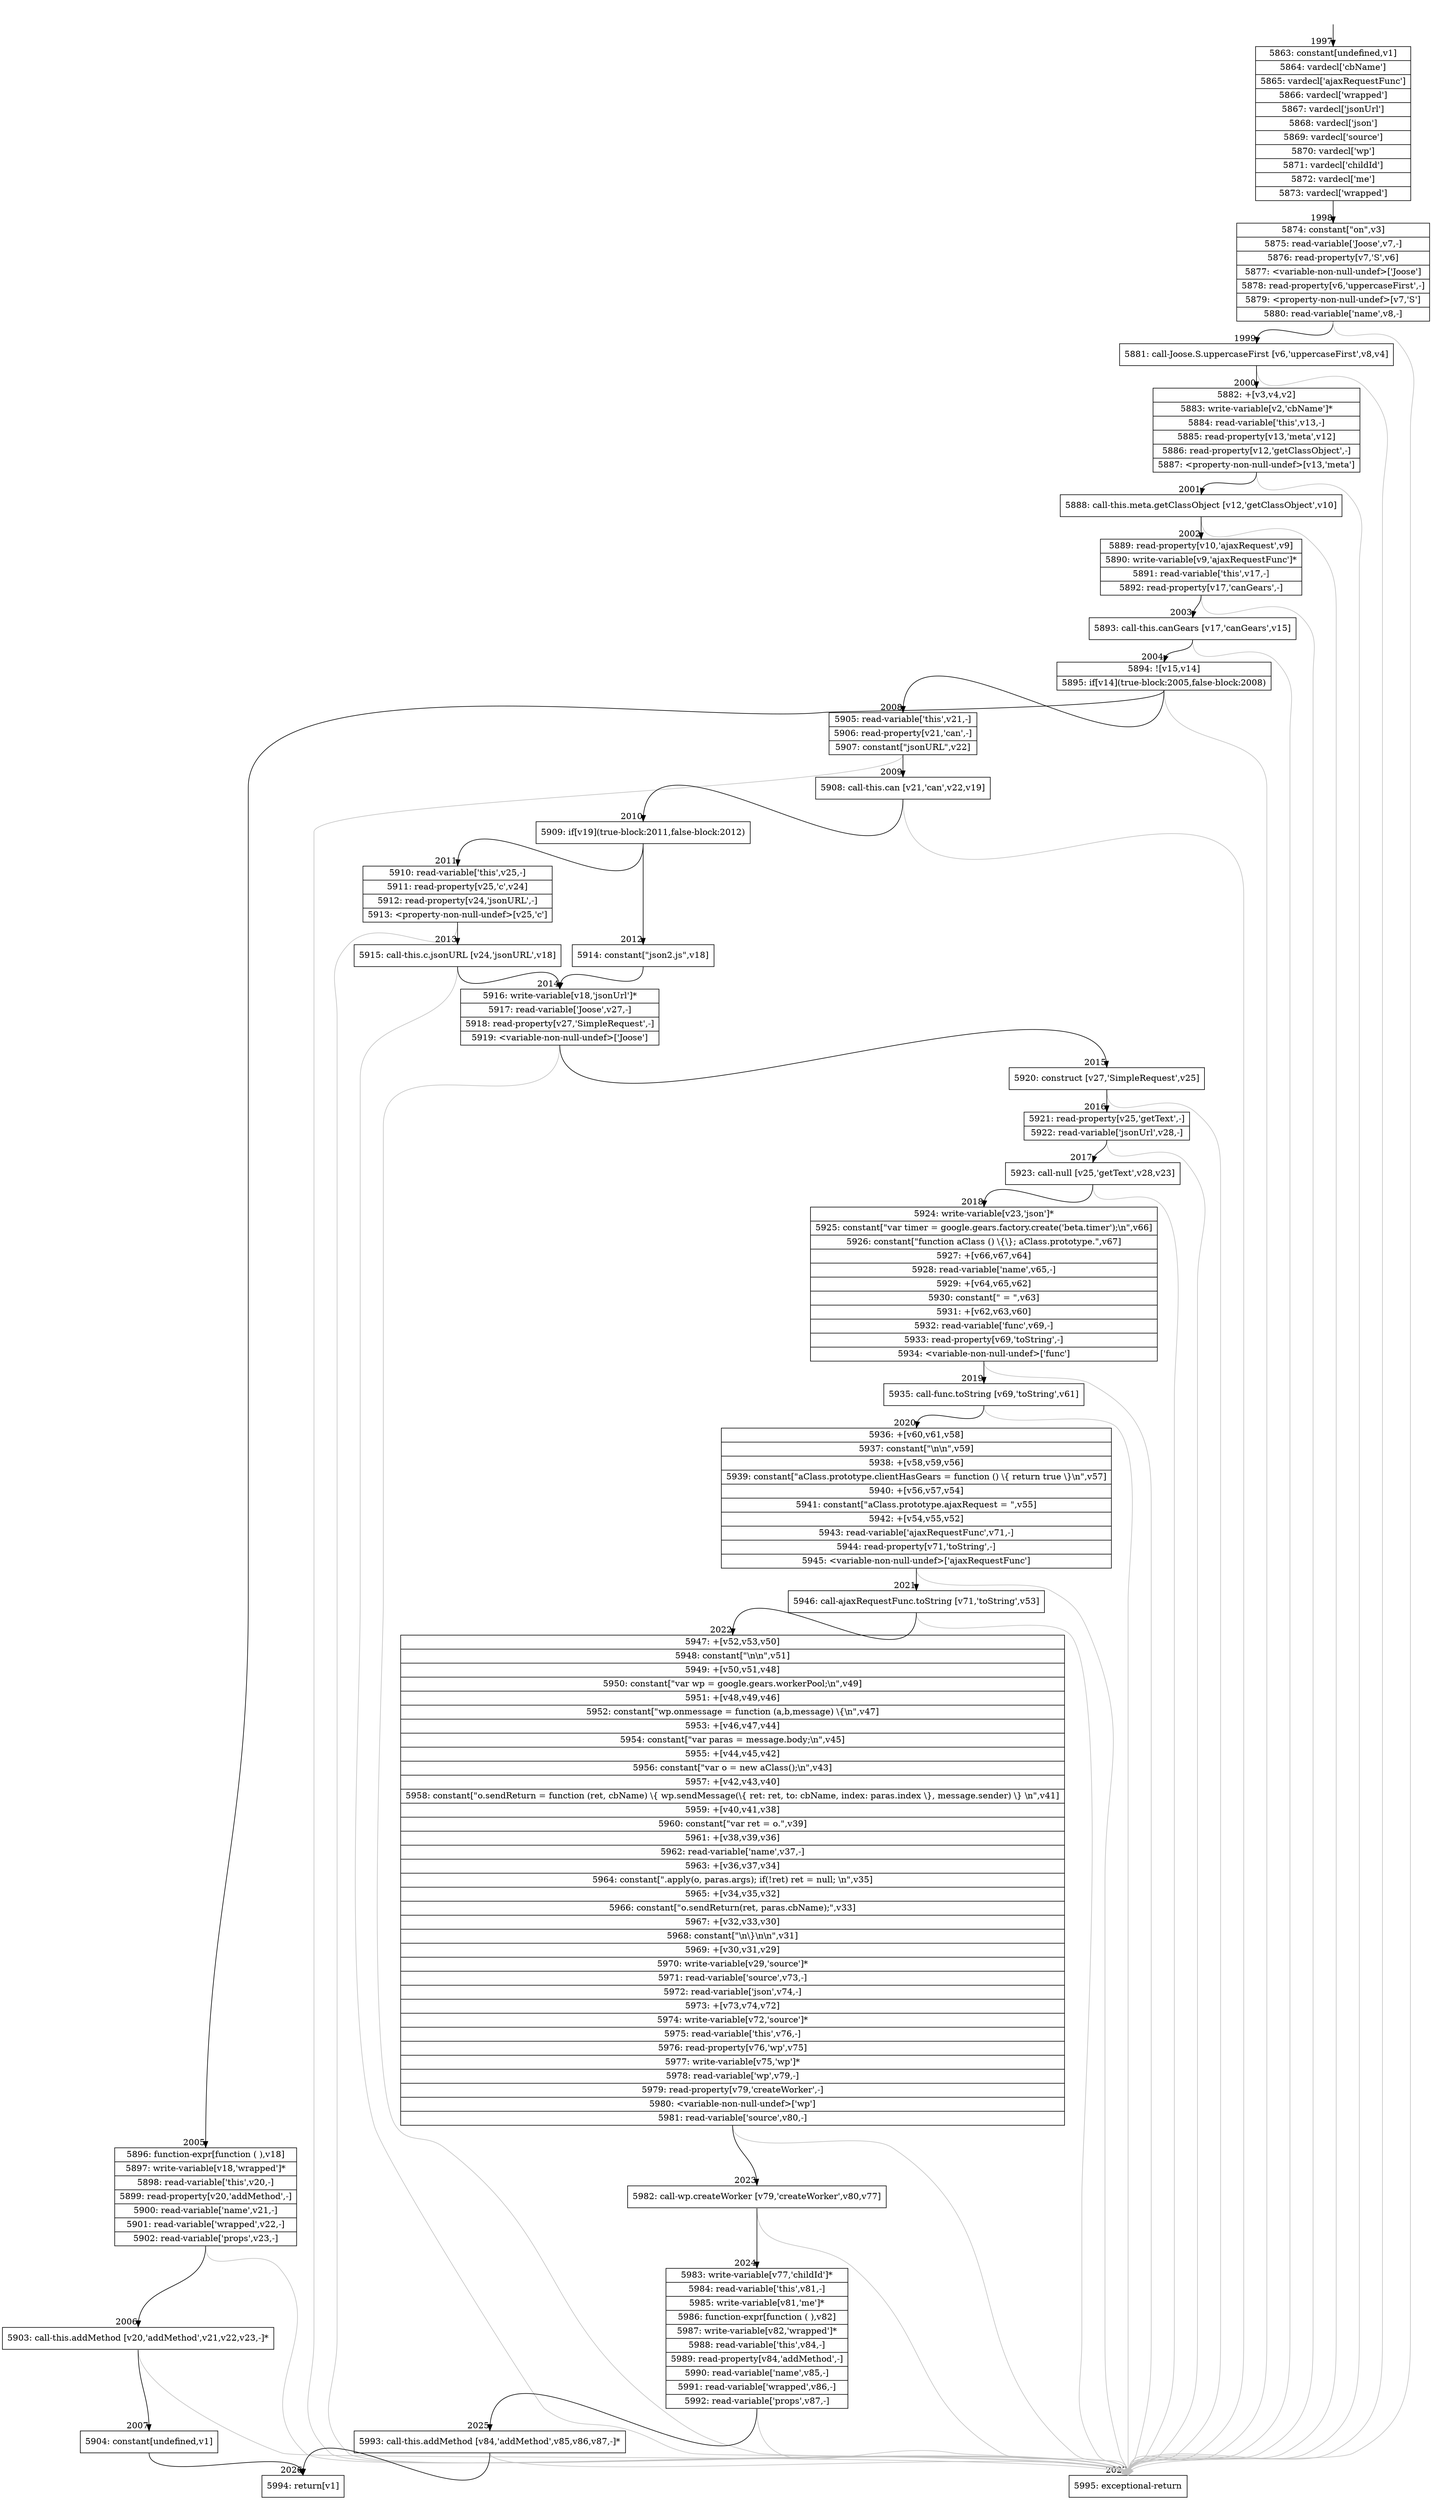 digraph {
rankdir="TD"
BB_entry228[shape=none,label=""];
BB_entry228 -> BB1997 [tailport=s, headport=n, headlabel="    1997"]
BB1997 [shape=record label="{5863: constant[undefined,v1]|5864: vardecl['cbName']|5865: vardecl['ajaxRequestFunc']|5866: vardecl['wrapped']|5867: vardecl['jsonUrl']|5868: vardecl['json']|5869: vardecl['source']|5870: vardecl['wp']|5871: vardecl['childId']|5872: vardecl['me']|5873: vardecl['wrapped']}" ] 
BB1997 -> BB1998 [tailport=s, headport=n, headlabel="      1998"]
BB1998 [shape=record label="{5874: constant[\"on\",v3]|5875: read-variable['Joose',v7,-]|5876: read-property[v7,'S',v6]|5877: \<variable-non-null-undef\>['Joose']|5878: read-property[v6,'uppercaseFirst',-]|5879: \<property-non-null-undef\>[v7,'S']|5880: read-variable['name',v8,-]}" ] 
BB1998 -> BB1999 [tailport=s, headport=n, headlabel="      1999"]
BB1998 -> BB2027 [tailport=s, headport=n, color=gray, headlabel="      2027"]
BB1999 [shape=record label="{5881: call-Joose.S.uppercaseFirst [v6,'uppercaseFirst',v8,v4]}" ] 
BB1999 -> BB2000 [tailport=s, headport=n, headlabel="      2000"]
BB1999 -> BB2027 [tailport=s, headport=n, color=gray]
BB2000 [shape=record label="{5882: +[v3,v4,v2]|5883: write-variable[v2,'cbName']*|5884: read-variable['this',v13,-]|5885: read-property[v13,'meta',v12]|5886: read-property[v12,'getClassObject',-]|5887: \<property-non-null-undef\>[v13,'meta']}" ] 
BB2000 -> BB2001 [tailport=s, headport=n, headlabel="      2001"]
BB2000 -> BB2027 [tailport=s, headport=n, color=gray]
BB2001 [shape=record label="{5888: call-this.meta.getClassObject [v12,'getClassObject',v10]}" ] 
BB2001 -> BB2002 [tailport=s, headport=n, headlabel="      2002"]
BB2001 -> BB2027 [tailport=s, headport=n, color=gray]
BB2002 [shape=record label="{5889: read-property[v10,'ajaxRequest',v9]|5890: write-variable[v9,'ajaxRequestFunc']*|5891: read-variable['this',v17,-]|5892: read-property[v17,'canGears',-]}" ] 
BB2002 -> BB2003 [tailport=s, headport=n, headlabel="      2003"]
BB2002 -> BB2027 [tailport=s, headport=n, color=gray]
BB2003 [shape=record label="{5893: call-this.canGears [v17,'canGears',v15]}" ] 
BB2003 -> BB2004 [tailport=s, headport=n, headlabel="      2004"]
BB2003 -> BB2027 [tailport=s, headport=n, color=gray]
BB2004 [shape=record label="{5894: ![v15,v14]|5895: if[v14](true-block:2005,false-block:2008)}" ] 
BB2004 -> BB2005 [tailport=s, headport=n, headlabel="      2005"]
BB2004 -> BB2008 [tailport=s, headport=n, headlabel="      2008"]
BB2004 -> BB2027 [tailport=s, headport=n, color=gray]
BB2005 [shape=record label="{5896: function-expr[function ( ),v18]|5897: write-variable[v18,'wrapped']*|5898: read-variable['this',v20,-]|5899: read-property[v20,'addMethod',-]|5900: read-variable['name',v21,-]|5901: read-variable['wrapped',v22,-]|5902: read-variable['props',v23,-]}" ] 
BB2005 -> BB2006 [tailport=s, headport=n, headlabel="      2006"]
BB2005 -> BB2027 [tailport=s, headport=n, color=gray]
BB2006 [shape=record label="{5903: call-this.addMethod [v20,'addMethod',v21,v22,v23,-]*}" ] 
BB2006 -> BB2007 [tailport=s, headport=n, headlabel="      2007"]
BB2006 -> BB2027 [tailport=s, headport=n, color=gray]
BB2007 [shape=record label="{5904: constant[undefined,v1]}" ] 
BB2007 -> BB2026 [tailport=s, headport=n, headlabel="      2026"]
BB2008 [shape=record label="{5905: read-variable['this',v21,-]|5906: read-property[v21,'can',-]|5907: constant[\"jsonURL\",v22]}" ] 
BB2008 -> BB2009 [tailport=s, headport=n, headlabel="      2009"]
BB2008 -> BB2027 [tailport=s, headport=n, color=gray]
BB2009 [shape=record label="{5908: call-this.can [v21,'can',v22,v19]}" ] 
BB2009 -> BB2010 [tailport=s, headport=n, headlabel="      2010"]
BB2009 -> BB2027 [tailport=s, headport=n, color=gray]
BB2010 [shape=record label="{5909: if[v19](true-block:2011,false-block:2012)}" ] 
BB2010 -> BB2011 [tailport=s, headport=n, headlabel="      2011"]
BB2010 -> BB2012 [tailport=s, headport=n, headlabel="      2012"]
BB2011 [shape=record label="{5910: read-variable['this',v25,-]|5911: read-property[v25,'c',v24]|5912: read-property[v24,'jsonURL',-]|5913: \<property-non-null-undef\>[v25,'c']}" ] 
BB2011 -> BB2013 [tailport=s, headport=n, headlabel="      2013"]
BB2011 -> BB2027 [tailport=s, headport=n, color=gray]
BB2012 [shape=record label="{5914: constant[\"json2.js\",v18]}" ] 
BB2012 -> BB2014 [tailport=s, headport=n, headlabel="      2014"]
BB2013 [shape=record label="{5915: call-this.c.jsonURL [v24,'jsonURL',v18]}" ] 
BB2013 -> BB2014 [tailport=s, headport=n]
BB2013 -> BB2027 [tailport=s, headport=n, color=gray]
BB2014 [shape=record label="{5916: write-variable[v18,'jsonUrl']*|5917: read-variable['Joose',v27,-]|5918: read-property[v27,'SimpleRequest',-]|5919: \<variable-non-null-undef\>['Joose']}" ] 
BB2014 -> BB2015 [tailport=s, headport=n, headlabel="      2015"]
BB2014 -> BB2027 [tailport=s, headport=n, color=gray]
BB2015 [shape=record label="{5920: construct [v27,'SimpleRequest',v25]}" ] 
BB2015 -> BB2016 [tailport=s, headport=n, headlabel="      2016"]
BB2015 -> BB2027 [tailport=s, headport=n, color=gray]
BB2016 [shape=record label="{5921: read-property[v25,'getText',-]|5922: read-variable['jsonUrl',v28,-]}" ] 
BB2016 -> BB2017 [tailport=s, headport=n, headlabel="      2017"]
BB2016 -> BB2027 [tailport=s, headport=n, color=gray]
BB2017 [shape=record label="{5923: call-null [v25,'getText',v28,v23]}" ] 
BB2017 -> BB2018 [tailport=s, headport=n, headlabel="      2018"]
BB2017 -> BB2027 [tailport=s, headport=n, color=gray]
BB2018 [shape=record label="{5924: write-variable[v23,'json']*|5925: constant[\"var timer = google.gears.factory.create('beta.timer');\\n\",v66]|5926: constant[\"function aClass () \\\{\\\}; aClass.prototype.\",v67]|5927: +[v66,v67,v64]|5928: read-variable['name',v65,-]|5929: +[v64,v65,v62]|5930: constant[\" = \",v63]|5931: +[v62,v63,v60]|5932: read-variable['func',v69,-]|5933: read-property[v69,'toString',-]|5934: \<variable-non-null-undef\>['func']}" ] 
BB2018 -> BB2019 [tailport=s, headport=n, headlabel="      2019"]
BB2018 -> BB2027 [tailport=s, headport=n, color=gray]
BB2019 [shape=record label="{5935: call-func.toString [v69,'toString',v61]}" ] 
BB2019 -> BB2020 [tailport=s, headport=n, headlabel="      2020"]
BB2019 -> BB2027 [tailport=s, headport=n, color=gray]
BB2020 [shape=record label="{5936: +[v60,v61,v58]|5937: constant[\"\\n\\n\",v59]|5938: +[v58,v59,v56]|5939: constant[\"aClass.prototype.clientHasGears = function () \\\{ return true \\\}\\n\",v57]|5940: +[v56,v57,v54]|5941: constant[\"aClass.prototype.ajaxRequest = \",v55]|5942: +[v54,v55,v52]|5943: read-variable['ajaxRequestFunc',v71,-]|5944: read-property[v71,'toString',-]|5945: \<variable-non-null-undef\>['ajaxRequestFunc']}" ] 
BB2020 -> BB2021 [tailport=s, headport=n, headlabel="      2021"]
BB2020 -> BB2027 [tailport=s, headport=n, color=gray]
BB2021 [shape=record label="{5946: call-ajaxRequestFunc.toString [v71,'toString',v53]}" ] 
BB2021 -> BB2022 [tailport=s, headport=n, headlabel="      2022"]
BB2021 -> BB2027 [tailport=s, headport=n, color=gray]
BB2022 [shape=record label="{5947: +[v52,v53,v50]|5948: constant[\"\\n\\n\",v51]|5949: +[v50,v51,v48]|5950: constant[\"var wp = google.gears.workerPool;\\n\",v49]|5951: +[v48,v49,v46]|5952: constant[\"wp.onmessage = function (a,b,message) \\\{\\n\",v47]|5953: +[v46,v47,v44]|5954: constant[\"var paras = message.body;\\n\",v45]|5955: +[v44,v45,v42]|5956: constant[\"var o = new aClass();\\n\",v43]|5957: +[v42,v43,v40]|5958: constant[\"o.sendReturn = function (ret, cbName) \\\{ wp.sendMessage(\\\{ ret: ret, to: cbName, index: paras.index \\\}, message.sender) \\\} \\n\",v41]|5959: +[v40,v41,v38]|5960: constant[\"var ret = o.\",v39]|5961: +[v38,v39,v36]|5962: read-variable['name',v37,-]|5963: +[v36,v37,v34]|5964: constant[\".apply(o, paras.args); if(!ret) ret = null; \\n\",v35]|5965: +[v34,v35,v32]|5966: constant[\"o.sendReturn(ret, paras.cbName);\",v33]|5967: +[v32,v33,v30]|5968: constant[\"\\n\\\}\\n\\n\",v31]|5969: +[v30,v31,v29]|5970: write-variable[v29,'source']*|5971: read-variable['source',v73,-]|5972: read-variable['json',v74,-]|5973: +[v73,v74,v72]|5974: write-variable[v72,'source']*|5975: read-variable['this',v76,-]|5976: read-property[v76,'wp',v75]|5977: write-variable[v75,'wp']*|5978: read-variable['wp',v79,-]|5979: read-property[v79,'createWorker',-]|5980: \<variable-non-null-undef\>['wp']|5981: read-variable['source',v80,-]}" ] 
BB2022 -> BB2023 [tailport=s, headport=n, headlabel="      2023"]
BB2022 -> BB2027 [tailport=s, headport=n, color=gray]
BB2023 [shape=record label="{5982: call-wp.createWorker [v79,'createWorker',v80,v77]}" ] 
BB2023 -> BB2024 [tailport=s, headport=n, headlabel="      2024"]
BB2023 -> BB2027 [tailport=s, headport=n, color=gray]
BB2024 [shape=record label="{5983: write-variable[v77,'childId']*|5984: read-variable['this',v81,-]|5985: write-variable[v81,'me']*|5986: function-expr[function ( ),v82]|5987: write-variable[v82,'wrapped']*|5988: read-variable['this',v84,-]|5989: read-property[v84,'addMethod',-]|5990: read-variable['name',v85,-]|5991: read-variable['wrapped',v86,-]|5992: read-variable['props',v87,-]}" ] 
BB2024 -> BB2025 [tailport=s, headport=n, headlabel="      2025"]
BB2024 -> BB2027 [tailport=s, headport=n, color=gray]
BB2025 [shape=record label="{5993: call-this.addMethod [v84,'addMethod',v85,v86,v87,-]*}" ] 
BB2025 -> BB2026 [tailport=s, headport=n]
BB2025 -> BB2027 [tailport=s, headport=n, color=gray]
BB2026 [shape=record label="{5994: return[v1]}" ] 
BB2027 [shape=record label="{5995: exceptional-return}" ] 
//#$~ 2348
}
